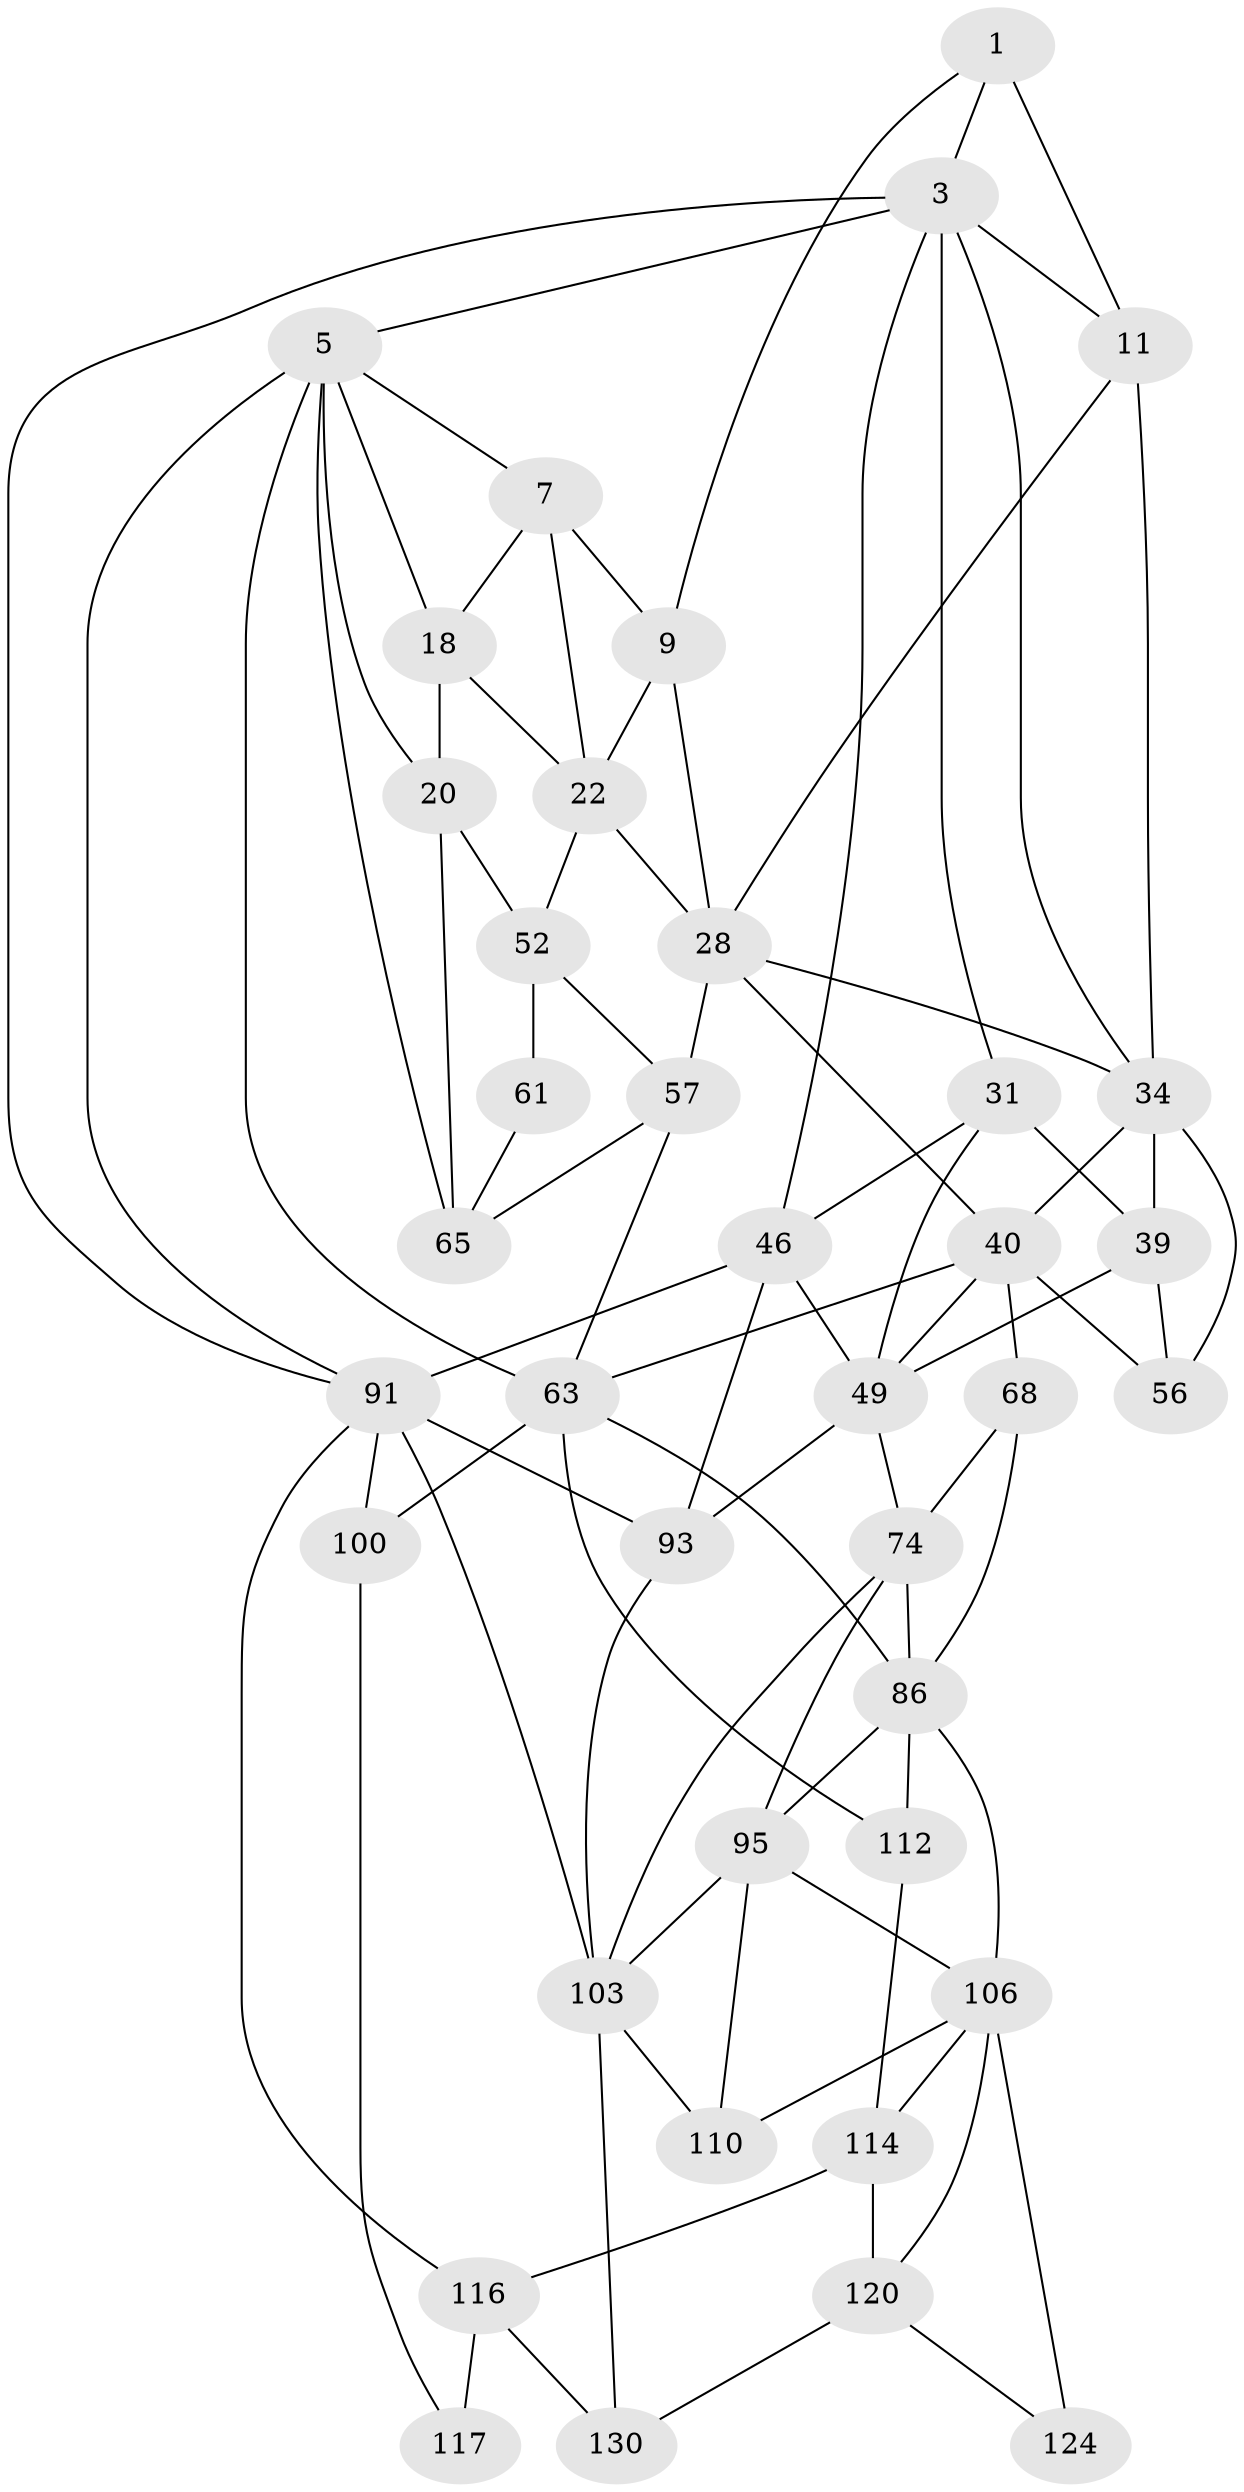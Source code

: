 // original degree distribution, {3: 0.015151515151515152, 4: 0.26515151515151514, 6: 0.25, 5: 0.4696969696969697}
// Generated by graph-tools (version 1.1) at 2025/21/03/04/25 18:21:31]
// undirected, 39 vertices, 86 edges
graph export_dot {
graph [start="1"]
  node [color=gray90,style=filled];
  1 [pos="+0.35413540525587656+0",super="+8+2"];
  3 [pos="+0.6649197151266558+0",super="+4+13"];
  5 [pos="+0+0",super="+6+21"];
  7 [pos="+0.18221003261307145+0",super="+10"];
  9 [pos="+0.22261335213199862+0.09269131851954594",super="+24"];
  11 [pos="+0.5337054565354118+0.060624386009311276",super="+16+12"];
  18 [pos="+0.0817349662238115+0.045982005681816956",super="+19"];
  20 [pos="+0+0.23674452326239123",super="+55"];
  22 [pos="+0.08033536298878223+0.16124762619391658",super="+25+23"];
  28 [pos="+0.4051415559909034+0.1423748577230678",super="+29"];
  31 [pos="+0.8574772123989182+0.1891780320387098",super="+32+48"];
  34 [pos="+0.5501314249799972+0.23122449256760944",super="+37+35"];
  39 [pos="+0.6840148469221293+0.2879992350953727",super="+51"];
  40 [pos="+0.3888453923811233+0.3272889763139031",super="+59+41"];
  46 [pos="+1+0.3811966324348539",super="+78+47"];
  49 [pos="+0.8565665494342092+0.4098674717780517",super="+50+71"];
  52 [pos="+0.09864069561957367+0.28597923365185685",super="+58+53"];
  56 [pos="+0.5348832405265429+0.349849558219283"];
  57 [pos="+0.19724851676101754+0.37180533925650483",super="+64"];
  61 [pos="+0.07679467725425136+0.3863509448801964"];
  63 [pos="+0.24219928066480242+0.5509077170149907",super="+89"];
  65 [pos="+0.13279306256802978+0.4884442060293615",super="+66"];
  68 [pos="+0.4883237476252339+0.48085474944514134",super="+76"];
  74 [pos="+0.6166328648080631+0.5451690072704711",super="+75+77"];
  86 [pos="+0.4554531704277351+0.6591200870422835",super="+90+87"];
  91 [pos="+1+1",super="+92+101+131"];
  93 [pos="+0.9405221038367896+0.6732580202360255",super="+102"];
  95 [pos="+0.5770092941093856+0.7098417719193051",super="+96+109"];
  100 [pos="+0+1",super="+118"];
  103 [pos="+0.8394623695800448+0.8332303181780811",super="+104"];
  106 [pos="+0.5186084735216949+0.7996762821183065",super="+111+107"];
  110 [pos="+0.5683976970607401+0.8708628915996159"];
  112 [pos="+0.21333468794566732+0.6400291814193069"];
  114 [pos="+0.29031036662476134+0.8379577314506768",super="+121+115"];
  116 [pos="+0.23333793553116913+0.8235350437881345",super="+123"];
  117 [pos="+0.13873374229931287+0.8687437362374569"];
  120 [pos="+0.3382668273906581+0.8690117305053159",super="+126"];
  124 [pos="+0.4639500571785769+0.902091877974748"];
  130 [pos="+0.383909169696586+1"];
  1 -- 9;
  1 -- 3;
  1 -- 11 [weight=2];
  3 -- 91;
  3 -- 5;
  3 -- 34;
  3 -- 11;
  3 -- 31 [weight=2];
  3 -- 46 [weight=2];
  5 -- 18;
  5 -- 7;
  5 -- 91;
  5 -- 65;
  5 -- 20;
  5 -- 63;
  7 -- 9;
  7 -- 18;
  7 -- 22;
  9 -- 22;
  9 -- 28;
  11 -- 34;
  11 -- 28;
  18 -- 20;
  18 -- 22;
  20 -- 65;
  20 -- 52;
  22 -- 52;
  22 -- 28;
  28 -- 34;
  28 -- 57;
  28 -- 40;
  31 -- 39;
  31 -- 49;
  31 -- 46;
  34 -- 39;
  34 -- 56;
  34 -- 40;
  39 -- 56;
  39 -- 49;
  40 -- 56;
  40 -- 68 [weight=2];
  40 -- 49;
  40 -- 63;
  46 -- 91;
  46 -- 93;
  46 -- 49;
  49 -- 74 [weight=3];
  49 -- 93;
  52 -- 57;
  52 -- 61 [weight=2];
  57 -- 65;
  57 -- 63;
  61 -- 65;
  63 -- 112;
  63 -- 100 [weight=2];
  63 -- 86;
  68 -- 86;
  68 -- 74;
  74 -- 103;
  74 -- 86;
  74 -- 95;
  86 -- 95;
  86 -- 112;
  86 -- 106;
  91 -- 100;
  91 -- 93;
  91 -- 103 [weight=2];
  91 -- 116;
  93 -- 103;
  95 -- 106;
  95 -- 103;
  95 -- 110;
  100 -- 117;
  103 -- 130;
  103 -- 110;
  106 -- 124 [weight=2];
  106 -- 110;
  106 -- 114;
  106 -- 120;
  112 -- 114;
  114 -- 120 [weight=2];
  114 -- 116 [weight=2];
  116 -- 117 [weight=2];
  116 -- 130;
  120 -- 124;
  120 -- 130;
}
